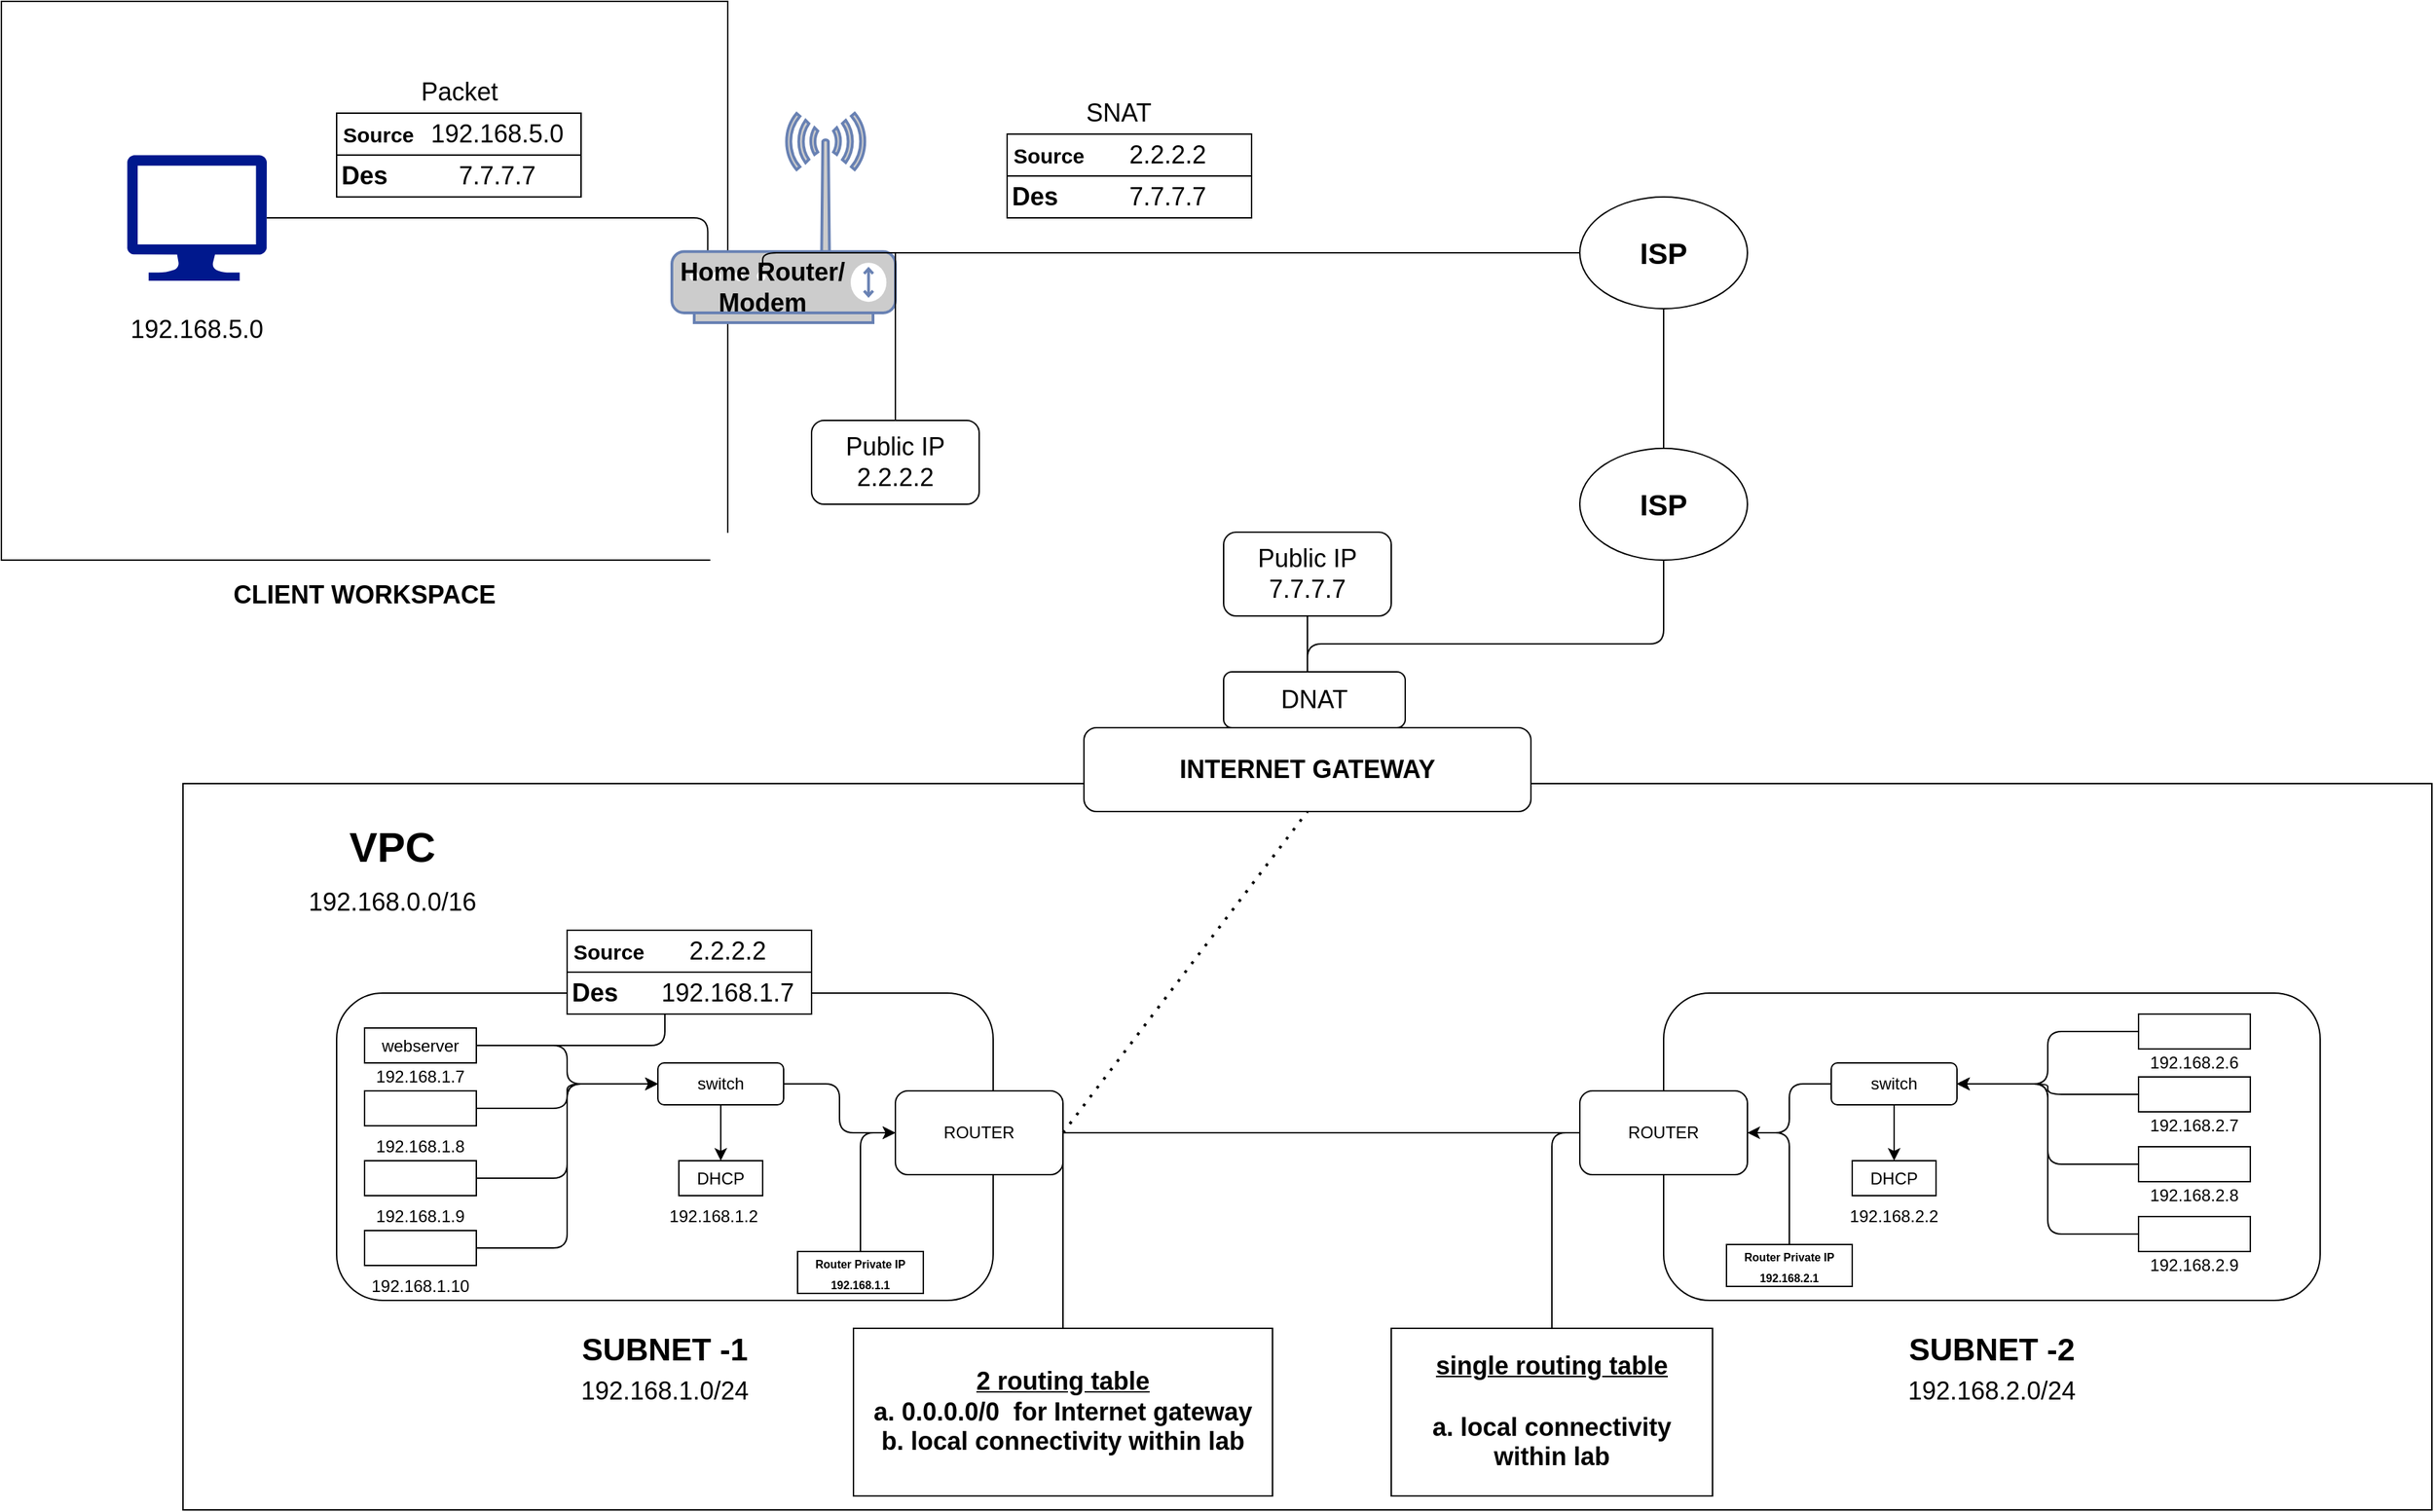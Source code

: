 <mxfile version="16.5.3" type="github">
  <diagram id="cgZuAQymzo9P9m9GtYBO" name="Page-1">
    <mxGraphModel dx="3555" dy="1905" grid="1" gridSize="10" guides="1" tooltips="1" connect="1" arrows="1" fold="1" page="1" pageScale="1" pageWidth="1920" pageHeight="1200" math="0" shadow="0">
      <root>
        <mxCell id="0" />
        <mxCell id="1" parent="0" />
        <mxCell id="nOPR-63dfSeK1-8soUbw-1" value="" style="rounded=0;whiteSpace=wrap;html=1;" parent="1" vertex="1">
          <mxGeometry x="140" y="560" width="1610" height="520" as="geometry" />
        </mxCell>
        <mxCell id="nOPR-63dfSeK1-8soUbw-2" value="" style="rounded=1;whiteSpace=wrap;html=1;" parent="1" vertex="1">
          <mxGeometry x="250" y="710" width="470" height="220" as="geometry" />
        </mxCell>
        <mxCell id="nOPR-63dfSeK1-8soUbw-4" value="" style="rounded=1;whiteSpace=wrap;html=1;" parent="1" vertex="1">
          <mxGeometry x="1200" y="710" width="470" height="220" as="geometry" />
        </mxCell>
        <mxCell id="7Ufx0hej1nbOpLO8S6u6-35" style="edgeStyle=orthogonalEdgeStyle;rounded=1;orthogonalLoop=1;jettySize=auto;html=1;exitX=1;exitY=0.5;exitDx=0;exitDy=0;entryX=0;entryY=0.5;entryDx=0;entryDy=0;fontSize=8;endArrow=none;endFill=0;" edge="1" parent="1" source="nOPR-63dfSeK1-8soUbw-5" target="nOPR-63dfSeK1-8soUbw-6">
          <mxGeometry relative="1" as="geometry" />
        </mxCell>
        <mxCell id="nOPR-63dfSeK1-8soUbw-5" value="ROUTER" style="rounded=1;whiteSpace=wrap;html=1;" parent="1" vertex="1">
          <mxGeometry x="650" y="780" width="120" height="60" as="geometry" />
        </mxCell>
        <mxCell id="7Ufx0hej1nbOpLO8S6u6-125" style="edgeStyle=orthogonalEdgeStyle;rounded=1;orthogonalLoop=1;jettySize=auto;html=1;exitX=0;exitY=0.5;exitDx=0;exitDy=0;entryX=0.5;entryY=0;entryDx=0;entryDy=0;fontSize=18;endArrow=none;endFill=0;strokeWidth=1;" edge="1" parent="1" source="nOPR-63dfSeK1-8soUbw-6" target="7Ufx0hej1nbOpLO8S6u6-124">
          <mxGeometry relative="1" as="geometry" />
        </mxCell>
        <mxCell id="nOPR-63dfSeK1-8soUbw-6" value="ROUTER" style="rounded=1;whiteSpace=wrap;html=1;" parent="1" vertex="1">
          <mxGeometry x="1140" y="780" width="120" height="60" as="geometry" />
        </mxCell>
        <mxCell id="nOPR-63dfSeK1-8soUbw-13" style="edgeStyle=orthogonalEdgeStyle;rounded=1;orthogonalLoop=1;jettySize=auto;html=1;exitX=1;exitY=0.5;exitDx=0;exitDy=0;entryX=0;entryY=0.5;entryDx=0;entryDy=0;" parent="1" source="nOPR-63dfSeK1-8soUbw-7" target="nOPR-63dfSeK1-8soUbw-5" edge="1">
          <mxGeometry relative="1" as="geometry" />
        </mxCell>
        <mxCell id="nOPR-63dfSeK1-8soUbw-16" style="edgeStyle=orthogonalEdgeStyle;rounded=0;orthogonalLoop=1;jettySize=auto;html=1;exitX=0.5;exitY=1;exitDx=0;exitDy=0;entryX=0.5;entryY=0;entryDx=0;entryDy=0;" parent="1" source="nOPR-63dfSeK1-8soUbw-7" target="nOPR-63dfSeK1-8soUbw-15" edge="1">
          <mxGeometry relative="1" as="geometry" />
        </mxCell>
        <mxCell id="nOPR-63dfSeK1-8soUbw-7" value="switch" style="rounded=1;whiteSpace=wrap;html=1;" parent="1" vertex="1">
          <mxGeometry x="480" y="760" width="90" height="30" as="geometry" />
        </mxCell>
        <mxCell id="7Ufx0hej1nbOpLO8S6u6-11" style="edgeStyle=orthogonalEdgeStyle;rounded=0;orthogonalLoop=1;jettySize=auto;html=1;exitX=0.5;exitY=1;exitDx=0;exitDy=0;" edge="1" parent="1" source="nOPR-63dfSeK1-8soUbw-8" target="7Ufx0hej1nbOpLO8S6u6-10">
          <mxGeometry relative="1" as="geometry" />
        </mxCell>
        <mxCell id="7Ufx0hej1nbOpLO8S6u6-13" style="edgeStyle=orthogonalEdgeStyle;rounded=1;orthogonalLoop=1;jettySize=auto;html=1;exitX=0;exitY=0.5;exitDx=0;exitDy=0;" edge="1" parent="1" source="nOPR-63dfSeK1-8soUbw-8" target="nOPR-63dfSeK1-8soUbw-6">
          <mxGeometry relative="1" as="geometry" />
        </mxCell>
        <mxCell id="nOPR-63dfSeK1-8soUbw-8" value="switch" style="rounded=1;whiteSpace=wrap;html=1;" parent="1" vertex="1">
          <mxGeometry x="1320" y="760" width="90" height="30" as="geometry" />
        </mxCell>
        <mxCell id="nOPR-63dfSeK1-8soUbw-15" value="DHCP&lt;br&gt;" style="rounded=0;whiteSpace=wrap;html=1;" parent="1" vertex="1">
          <mxGeometry x="495" y="830" width="60" height="25" as="geometry" />
        </mxCell>
        <mxCell id="nOPR-63dfSeK1-8soUbw-24" style="edgeStyle=orthogonalEdgeStyle;rounded=1;orthogonalLoop=1;jettySize=auto;html=1;exitX=1;exitY=0.5;exitDx=0;exitDy=0;entryX=0;entryY=0.5;entryDx=0;entryDy=0;" parent="1" source="nOPR-63dfSeK1-8soUbw-20" target="nOPR-63dfSeK1-8soUbw-7" edge="1">
          <mxGeometry relative="1" as="geometry" />
        </mxCell>
        <mxCell id="nOPR-63dfSeK1-8soUbw-20" value="webserver" style="rounded=0;whiteSpace=wrap;html=1;" parent="1" vertex="1">
          <mxGeometry x="270" y="735" width="80" height="25" as="geometry" />
        </mxCell>
        <mxCell id="nOPR-63dfSeK1-8soUbw-25" style="edgeStyle=orthogonalEdgeStyle;rounded=1;orthogonalLoop=1;jettySize=auto;html=1;exitX=1;exitY=0.5;exitDx=0;exitDy=0;" parent="1" source="nOPR-63dfSeK1-8soUbw-21" target="nOPR-63dfSeK1-8soUbw-7" edge="1">
          <mxGeometry relative="1" as="geometry" />
        </mxCell>
        <mxCell id="nOPR-63dfSeK1-8soUbw-21" value="" style="rounded=0;whiteSpace=wrap;html=1;" parent="1" vertex="1">
          <mxGeometry x="270" y="780" width="80" height="25" as="geometry" />
        </mxCell>
        <mxCell id="nOPR-63dfSeK1-8soUbw-26" style="edgeStyle=orthogonalEdgeStyle;rounded=1;orthogonalLoop=1;jettySize=auto;html=1;entryX=0;entryY=0.5;entryDx=0;entryDy=0;" parent="1" source="nOPR-63dfSeK1-8soUbw-22" target="nOPR-63dfSeK1-8soUbw-7" edge="1">
          <mxGeometry relative="1" as="geometry" />
        </mxCell>
        <mxCell id="nOPR-63dfSeK1-8soUbw-22" value="" style="rounded=0;whiteSpace=wrap;html=1;" parent="1" vertex="1">
          <mxGeometry x="270" y="830" width="80" height="25" as="geometry" />
        </mxCell>
        <mxCell id="nOPR-63dfSeK1-8soUbw-27" style="edgeStyle=orthogonalEdgeStyle;rounded=1;orthogonalLoop=1;jettySize=auto;html=1;exitX=1;exitY=0.5;exitDx=0;exitDy=0;entryX=0;entryY=0.5;entryDx=0;entryDy=0;endArrow=none;endFill=0;" parent="1" source="nOPR-63dfSeK1-8soUbw-23" target="nOPR-63dfSeK1-8soUbw-7" edge="1">
          <mxGeometry relative="1" as="geometry" />
        </mxCell>
        <mxCell id="nOPR-63dfSeK1-8soUbw-23" value="" style="rounded=0;whiteSpace=wrap;html=1;" parent="1" vertex="1">
          <mxGeometry x="270" y="880" width="80" height="25" as="geometry" />
        </mxCell>
        <mxCell id="7Ufx0hej1nbOpLO8S6u6-5" style="edgeStyle=orthogonalEdgeStyle;rounded=1;orthogonalLoop=1;jettySize=auto;html=1;exitX=0;exitY=0.5;exitDx=0;exitDy=0;entryX=1;entryY=0.5;entryDx=0;entryDy=0;" edge="1" parent="1" source="7Ufx0hej1nbOpLO8S6u6-1" target="nOPR-63dfSeK1-8soUbw-8">
          <mxGeometry relative="1" as="geometry" />
        </mxCell>
        <mxCell id="7Ufx0hej1nbOpLO8S6u6-1" value="" style="rounded=0;whiteSpace=wrap;html=1;" vertex="1" parent="1">
          <mxGeometry x="1540" y="725" width="80" height="25" as="geometry" />
        </mxCell>
        <mxCell id="7Ufx0hej1nbOpLO8S6u6-6" style="edgeStyle=orthogonalEdgeStyle;rounded=1;orthogonalLoop=1;jettySize=auto;html=1;exitX=0;exitY=0.5;exitDx=0;exitDy=0;entryX=1;entryY=0.5;entryDx=0;entryDy=0;" edge="1" parent="1" source="7Ufx0hej1nbOpLO8S6u6-2" target="nOPR-63dfSeK1-8soUbw-8">
          <mxGeometry relative="1" as="geometry" />
        </mxCell>
        <mxCell id="7Ufx0hej1nbOpLO8S6u6-2" value="" style="rounded=0;whiteSpace=wrap;html=1;" vertex="1" parent="1">
          <mxGeometry x="1540" y="770" width="80" height="25" as="geometry" />
        </mxCell>
        <mxCell id="7Ufx0hej1nbOpLO8S6u6-8" style="edgeStyle=orthogonalEdgeStyle;rounded=1;orthogonalLoop=1;jettySize=auto;html=1;exitX=0;exitY=0.5;exitDx=0;exitDy=0;entryX=1;entryY=0.5;entryDx=0;entryDy=0;" edge="1" parent="1" source="7Ufx0hej1nbOpLO8S6u6-3" target="nOPR-63dfSeK1-8soUbw-8">
          <mxGeometry relative="1" as="geometry" />
        </mxCell>
        <mxCell id="7Ufx0hej1nbOpLO8S6u6-3" value="" style="rounded=0;whiteSpace=wrap;html=1;" vertex="1" parent="1">
          <mxGeometry x="1540" y="820" width="80" height="25" as="geometry" />
        </mxCell>
        <mxCell id="7Ufx0hej1nbOpLO8S6u6-9" style="edgeStyle=orthogonalEdgeStyle;rounded=1;orthogonalLoop=1;jettySize=auto;html=1;exitX=0;exitY=0.5;exitDx=0;exitDy=0;entryX=1;entryY=0.5;entryDx=0;entryDy=0;" edge="1" parent="1" source="7Ufx0hej1nbOpLO8S6u6-4" target="nOPR-63dfSeK1-8soUbw-8">
          <mxGeometry relative="1" as="geometry" />
        </mxCell>
        <mxCell id="7Ufx0hej1nbOpLO8S6u6-4" value="" style="rounded=0;whiteSpace=wrap;html=1;" vertex="1" parent="1">
          <mxGeometry x="1540" y="870" width="80" height="25" as="geometry" />
        </mxCell>
        <mxCell id="7Ufx0hej1nbOpLO8S6u6-10" value="DHCP&lt;br&gt;" style="rounded=0;whiteSpace=wrap;html=1;" vertex="1" parent="1">
          <mxGeometry x="1335" y="830" width="60" height="25" as="geometry" />
        </mxCell>
        <mxCell id="7Ufx0hej1nbOpLO8S6u6-14" value="192.168.1.7" style="text;html=1;strokeColor=none;fillColor=none;align=center;verticalAlign=middle;whiteSpace=wrap;rounded=0;" vertex="1" parent="1">
          <mxGeometry x="280" y="770" width="60" as="geometry" />
        </mxCell>
        <mxCell id="7Ufx0hej1nbOpLO8S6u6-15" value="192.168.1.8" style="text;html=1;strokeColor=none;fillColor=none;align=center;verticalAlign=middle;whiteSpace=wrap;rounded=0;" vertex="1" parent="1">
          <mxGeometry x="280" y="820" width="60" as="geometry" />
        </mxCell>
        <mxCell id="7Ufx0hej1nbOpLO8S6u6-16" value="192.168.1.9" style="text;html=1;strokeColor=none;fillColor=none;align=center;verticalAlign=middle;whiteSpace=wrap;rounded=0;" vertex="1" parent="1">
          <mxGeometry x="280" y="870" width="60" as="geometry" />
        </mxCell>
        <mxCell id="7Ufx0hej1nbOpLO8S6u6-17" value="192.168.1.10" style="text;html=1;strokeColor=none;fillColor=none;align=center;verticalAlign=middle;whiteSpace=wrap;rounded=0;" vertex="1" parent="1">
          <mxGeometry x="280" y="920" width="60" as="geometry" />
        </mxCell>
        <mxCell id="7Ufx0hej1nbOpLO8S6u6-18" value="192.168.1.2" style="text;html=1;strokeColor=none;fillColor=none;align=center;verticalAlign=middle;whiteSpace=wrap;rounded=0;" vertex="1" parent="1">
          <mxGeometry x="490" y="870" width="60" as="geometry" />
        </mxCell>
        <mxCell id="7Ufx0hej1nbOpLO8S6u6-24" style="edgeStyle=orthogonalEdgeStyle;rounded=1;orthogonalLoop=1;jettySize=auto;html=1;exitX=0.5;exitY=0;exitDx=0;exitDy=0;entryX=0;entryY=0.5;entryDx=0;entryDy=0;fontSize=8;" edge="1" parent="1" source="7Ufx0hej1nbOpLO8S6u6-23" target="nOPR-63dfSeK1-8soUbw-5">
          <mxGeometry relative="1" as="geometry" />
        </mxCell>
        <mxCell id="7Ufx0hej1nbOpLO8S6u6-23" value="&lt;font style=&quot;font-size: 8px&quot;&gt;&lt;b&gt;Router Private IP&lt;br&gt;192.168.1.1&lt;/b&gt;&lt;/font&gt;" style="rounded=0;whiteSpace=wrap;html=1;" vertex="1" parent="1">
          <mxGeometry x="580" y="895" width="90" height="30" as="geometry" />
        </mxCell>
        <mxCell id="7Ufx0hej1nbOpLO8S6u6-27" value="192.168.2.6" style="text;html=1;strokeColor=none;fillColor=none;align=center;verticalAlign=middle;whiteSpace=wrap;rounded=0;" vertex="1" parent="1">
          <mxGeometry x="1550" y="760" width="60" as="geometry" />
        </mxCell>
        <mxCell id="7Ufx0hej1nbOpLO8S6u6-28" value="192.168.2.7" style="text;html=1;strokeColor=none;fillColor=none;align=center;verticalAlign=middle;whiteSpace=wrap;rounded=0;" vertex="1" parent="1">
          <mxGeometry x="1550" y="805" width="60" as="geometry" />
        </mxCell>
        <mxCell id="7Ufx0hej1nbOpLO8S6u6-29" value="192.168.2.8" style="text;html=1;strokeColor=none;fillColor=none;align=center;verticalAlign=middle;whiteSpace=wrap;rounded=0;" vertex="1" parent="1">
          <mxGeometry x="1550" y="855" width="60" as="geometry" />
        </mxCell>
        <mxCell id="7Ufx0hej1nbOpLO8S6u6-30" value="192.168.2.9" style="text;html=1;strokeColor=none;fillColor=none;align=center;verticalAlign=middle;whiteSpace=wrap;rounded=0;" vertex="1" parent="1">
          <mxGeometry x="1550" y="905" width="60" as="geometry" />
        </mxCell>
        <mxCell id="7Ufx0hej1nbOpLO8S6u6-31" value="192.168.2.2" style="text;html=1;strokeColor=none;fillColor=none;align=center;verticalAlign=middle;whiteSpace=wrap;rounded=0;" vertex="1" parent="1">
          <mxGeometry x="1335" y="870" width="60" as="geometry" />
        </mxCell>
        <mxCell id="7Ufx0hej1nbOpLO8S6u6-34" style="edgeStyle=orthogonalEdgeStyle;rounded=1;orthogonalLoop=1;jettySize=auto;html=1;exitX=0.5;exitY=0;exitDx=0;exitDy=0;entryX=1;entryY=0.5;entryDx=0;entryDy=0;fontSize=8;endArrow=none;endFill=0;" edge="1" parent="1" source="7Ufx0hej1nbOpLO8S6u6-32" target="nOPR-63dfSeK1-8soUbw-6">
          <mxGeometry relative="1" as="geometry" />
        </mxCell>
        <mxCell id="7Ufx0hej1nbOpLO8S6u6-32" value="&lt;font style=&quot;font-size: 8px&quot;&gt;&lt;b&gt;Router Private IP&lt;br&gt;192.168.2.1&lt;/b&gt;&lt;/font&gt;" style="rounded=0;whiteSpace=wrap;html=1;" vertex="1" parent="1">
          <mxGeometry x="1245" y="890" width="90" height="30" as="geometry" />
        </mxCell>
        <mxCell id="7Ufx0hej1nbOpLO8S6u6-39" value="&lt;h2&gt;&lt;font style=&quot;font-size: 18px&quot;&gt;INTERNET GATEWAY&lt;/font&gt;&lt;/h2&gt;" style="rounded=1;whiteSpace=wrap;html=1;fontSize=8;" vertex="1" parent="1">
          <mxGeometry x="785" y="520" width="320" height="60" as="geometry" />
        </mxCell>
        <mxCell id="7Ufx0hej1nbOpLO8S6u6-40" value="&lt;h2&gt;SUBNET -1&lt;/h2&gt;" style="text;html=1;strokeColor=none;fillColor=none;align=center;verticalAlign=middle;whiteSpace=wrap;rounded=0;fontSize=15;" vertex="1" parent="1">
          <mxGeometry x="405" y="950" width="160" height="30" as="geometry" />
        </mxCell>
        <mxCell id="7Ufx0hej1nbOpLO8S6u6-41" value="&lt;h2&gt;SUBNET -2&lt;/h2&gt;" style="text;html=1;strokeColor=none;fillColor=none;align=center;verticalAlign=middle;whiteSpace=wrap;rounded=0;fontSize=15;" vertex="1" parent="1">
          <mxGeometry x="1355" y="950" width="160" height="30" as="geometry" />
        </mxCell>
        <mxCell id="7Ufx0hej1nbOpLO8S6u6-42" value="&lt;h1&gt;VPC&lt;/h1&gt;" style="text;html=1;strokeColor=none;fillColor=none;align=center;verticalAlign=middle;whiteSpace=wrap;rounded=0;fontSize=15;" vertex="1" parent="1">
          <mxGeometry x="260" y="590" width="60" height="30" as="geometry" />
        </mxCell>
        <mxCell id="7Ufx0hej1nbOpLO8S6u6-43" value="192.168.1.0/24" style="text;html=1;strokeColor=none;fillColor=none;align=center;verticalAlign=middle;whiteSpace=wrap;rounded=0;fontSize=18;" vertex="1" parent="1">
          <mxGeometry x="395" y="980" width="180" height="30" as="geometry" />
        </mxCell>
        <mxCell id="7Ufx0hej1nbOpLO8S6u6-44" value="192.168.2.0/24" style="text;html=1;strokeColor=none;fillColor=none;align=center;verticalAlign=middle;whiteSpace=wrap;rounded=0;fontSize=18;" vertex="1" parent="1">
          <mxGeometry x="1345" y="980" width="180" height="30" as="geometry" />
        </mxCell>
        <mxCell id="7Ufx0hej1nbOpLO8S6u6-46" value="192.168.0.0/16" style="text;html=1;strokeColor=none;fillColor=none;align=center;verticalAlign=middle;whiteSpace=wrap;rounded=0;fontSize=18;" vertex="1" parent="1">
          <mxGeometry x="200" y="630" width="180" height="30" as="geometry" />
        </mxCell>
        <mxCell id="7Ufx0hej1nbOpLO8S6u6-47" value="" style="endArrow=none;dashed=1;html=1;dashPattern=1 3;strokeWidth=2;rounded=1;fontSize=18;entryX=0.5;entryY=1;entryDx=0;entryDy=0;exitX=1;exitY=0.5;exitDx=0;exitDy=0;" edge="1" parent="1" source="nOPR-63dfSeK1-8soUbw-5" target="7Ufx0hej1nbOpLO8S6u6-39">
          <mxGeometry width="50" height="50" relative="1" as="geometry">
            <mxPoint x="990" y="740" as="sourcePoint" />
            <mxPoint x="1040" y="690" as="targetPoint" />
          </mxGeometry>
        </mxCell>
        <mxCell id="7Ufx0hej1nbOpLO8S6u6-49" style="edgeStyle=orthogonalEdgeStyle;rounded=1;orthogonalLoop=1;jettySize=auto;html=1;exitX=0.5;exitY=1;exitDx=0;exitDy=0;entryX=0.5;entryY=0;entryDx=0;entryDy=0;fontSize=18;endArrow=none;endFill=0;" edge="1" parent="1" source="7Ufx0hej1nbOpLO8S6u6-48" target="7Ufx0hej1nbOpLO8S6u6-39">
          <mxGeometry relative="1" as="geometry" />
        </mxCell>
        <mxCell id="7Ufx0hej1nbOpLO8S6u6-52" style="edgeStyle=orthogonalEdgeStyle;rounded=1;orthogonalLoop=1;jettySize=auto;html=1;exitX=0.5;exitY=0;exitDx=0;exitDy=0;entryX=0.5;entryY=1;entryDx=0;entryDy=0;fontSize=18;endArrow=none;endFill=0;" edge="1" parent="1" source="7Ufx0hej1nbOpLO8S6u6-48" target="7Ufx0hej1nbOpLO8S6u6-51">
          <mxGeometry relative="1" as="geometry">
            <Array as="points">
              <mxPoint x="1200" y="160" />
            </Array>
          </mxGeometry>
        </mxCell>
        <mxCell id="7Ufx0hej1nbOpLO8S6u6-48" value="&lt;h3&gt;ISP&lt;/h3&gt;" style="ellipse;whiteSpace=wrap;html=1;fontSize=18;" vertex="1" parent="1">
          <mxGeometry x="1140" y="320" width="120" height="80" as="geometry" />
        </mxCell>
        <mxCell id="7Ufx0hej1nbOpLO8S6u6-51" value="&lt;h3&gt;ISP&lt;/h3&gt;" style="ellipse;whiteSpace=wrap;html=1;fontSize=18;" vertex="1" parent="1">
          <mxGeometry x="1140" y="140" width="120" height="80" as="geometry" />
        </mxCell>
        <mxCell id="7Ufx0hej1nbOpLO8S6u6-54" value="" style="rounded=0;whiteSpace=wrap;html=1;fontSize=18;" vertex="1" parent="1">
          <mxGeometry x="10" width="520" height="400" as="geometry" />
        </mxCell>
        <mxCell id="7Ufx0hej1nbOpLO8S6u6-71" style="edgeStyle=orthogonalEdgeStyle;rounded=1;orthogonalLoop=1;jettySize=auto;html=1;exitX=1;exitY=0.5;exitDx=0;exitDy=0;exitPerimeter=0;entryX=0.329;entryY=0.021;entryDx=0;entryDy=0;entryPerimeter=0;fontSize=18;endArrow=none;endFill=0;" edge="1" parent="1" source="7Ufx0hej1nbOpLO8S6u6-55" target="7Ufx0hej1nbOpLO8S6u6-59">
          <mxGeometry relative="1" as="geometry" />
        </mxCell>
        <mxCell id="7Ufx0hej1nbOpLO8S6u6-55" value="" style="sketch=0;aspect=fixed;pointerEvents=1;shadow=0;dashed=0;html=1;strokeColor=none;labelPosition=center;verticalLabelPosition=bottom;verticalAlign=top;align=center;fillColor=#00188D;shape=mxgraph.azure.computer;fontSize=18;" vertex="1" parent="1">
          <mxGeometry x="100" y="110" width="100" height="90" as="geometry" />
        </mxCell>
        <mxCell id="7Ufx0hej1nbOpLO8S6u6-57" value="" style="fontColor=#0066CC;verticalAlign=top;verticalLabelPosition=bottom;labelPosition=center;align=center;html=1;outlineConnect=0;fillColor=#CCCCCC;strokeColor=#6881B3;gradientColor=none;gradientDirection=north;strokeWidth=2;shape=mxgraph.networks.wireless_modem;fontSize=18;" vertex="1" parent="1">
          <mxGeometry x="490" y="80" width="160" height="150" as="geometry" />
        </mxCell>
        <mxCell id="7Ufx0hej1nbOpLO8S6u6-60" style="edgeStyle=orthogonalEdgeStyle;rounded=1;orthogonalLoop=1;jettySize=auto;html=1;entryX=0;entryY=0.5;entryDx=0;entryDy=0;fontSize=18;endArrow=none;endFill=0;exitX=0.5;exitY=0;exitDx=0;exitDy=0;" edge="1" parent="1" source="7Ufx0hej1nbOpLO8S6u6-59" target="7Ufx0hej1nbOpLO8S6u6-51">
          <mxGeometry relative="1" as="geometry">
            <Array as="points">
              <mxPoint x="555" y="180" />
            </Array>
          </mxGeometry>
        </mxCell>
        <mxCell id="7Ufx0hej1nbOpLO8S6u6-59" value="&lt;b&gt;Home Router/&lt;br&gt;Modem&lt;/b&gt;" style="text;html=1;strokeColor=none;fillColor=none;align=center;verticalAlign=middle;whiteSpace=wrap;rounded=0;fontSize=18;" vertex="1" parent="1">
          <mxGeometry x="440" y="190" width="230" height="30" as="geometry" />
        </mxCell>
        <mxCell id="7Ufx0hej1nbOpLO8S6u6-65" style="edgeStyle=orthogonalEdgeStyle;rounded=1;orthogonalLoop=1;jettySize=auto;html=1;exitX=0.5;exitY=0;exitDx=0;exitDy=0;fontSize=18;endArrow=none;endFill=0;" edge="1" parent="1" source="7Ufx0hej1nbOpLO8S6u6-62">
          <mxGeometry relative="1" as="geometry">
            <mxPoint x="650" y="180" as="targetPoint" />
          </mxGeometry>
        </mxCell>
        <mxCell id="7Ufx0hej1nbOpLO8S6u6-62" value="Public IP&lt;br&gt;2.2.2.2" style="rounded=1;whiteSpace=wrap;html=1;fontSize=18;" vertex="1" parent="1">
          <mxGeometry x="590" y="300" width="120" height="60" as="geometry" />
        </mxCell>
        <mxCell id="7Ufx0hej1nbOpLO8S6u6-67" style="edgeStyle=orthogonalEdgeStyle;rounded=1;orthogonalLoop=1;jettySize=auto;html=1;exitX=0.5;exitY=1;exitDx=0;exitDy=0;entryX=0.5;entryY=0;entryDx=0;entryDy=0;fontSize=18;endArrow=none;endFill=0;" edge="1" parent="1" source="7Ufx0hej1nbOpLO8S6u6-66" target="7Ufx0hej1nbOpLO8S6u6-39">
          <mxGeometry relative="1" as="geometry" />
        </mxCell>
        <mxCell id="7Ufx0hej1nbOpLO8S6u6-66" value="Public IP&lt;br&gt;7.7.7.7" style="rounded=1;whiteSpace=wrap;html=1;fontSize=18;" vertex="1" parent="1">
          <mxGeometry x="885" y="380" width="120" height="60" as="geometry" />
        </mxCell>
        <mxCell id="7Ufx0hej1nbOpLO8S6u6-68" value="&lt;b&gt;CLIENT WORKSPACE&lt;/b&gt;" style="text;html=1;strokeColor=none;fillColor=none;align=center;verticalAlign=middle;whiteSpace=wrap;rounded=0;fontSize=18;" vertex="1" parent="1">
          <mxGeometry x="165" y="410" width="210" height="30" as="geometry" />
        </mxCell>
        <mxCell id="7Ufx0hej1nbOpLO8S6u6-77" value="" style="rounded=0;whiteSpace=wrap;html=1;fontSize=18;" vertex="1" parent="1">
          <mxGeometry x="250" y="80" width="175" height="60" as="geometry" />
        </mxCell>
        <mxCell id="7Ufx0hej1nbOpLO8S6u6-78" style="edgeStyle=orthogonalEdgeStyle;rounded=1;orthogonalLoop=1;jettySize=auto;html=1;exitX=0;exitY=0.5;exitDx=0;exitDy=0;entryX=1;entryY=0.5;entryDx=0;entryDy=0;fontSize=18;endArrow=none;endFill=0;" edge="1" parent="1" source="7Ufx0hej1nbOpLO8S6u6-77" target="7Ufx0hej1nbOpLO8S6u6-77">
          <mxGeometry relative="1" as="geometry">
            <Array as="points">
              <mxPoint x="330" y="110" />
              <mxPoint x="330" y="110" />
            </Array>
          </mxGeometry>
        </mxCell>
        <mxCell id="7Ufx0hej1nbOpLO8S6u6-79" value="&lt;h5&gt;Source&lt;/h5&gt;" style="text;html=1;strokeColor=none;fillColor=none;align=center;verticalAlign=middle;whiteSpace=wrap;rounded=0;fontSize=18;" vertex="1" parent="1">
          <mxGeometry x="250" y="80" width="60" height="30" as="geometry" />
        </mxCell>
        <mxCell id="7Ufx0hej1nbOpLO8S6u6-80" value="&lt;h4&gt;Des&lt;/h4&gt;" style="text;html=1;strokeColor=none;fillColor=none;align=center;verticalAlign=middle;whiteSpace=wrap;rounded=0;fontSize=18;" vertex="1" parent="1">
          <mxGeometry x="240" y="110" width="60" height="30" as="geometry" />
        </mxCell>
        <mxCell id="7Ufx0hej1nbOpLO8S6u6-81" value="192.168.5.0" style="text;html=1;strokeColor=none;fillColor=none;align=center;verticalAlign=middle;whiteSpace=wrap;rounded=0;fontSize=18;" vertex="1" parent="1">
          <mxGeometry x="335" y="80" width="60" height="30" as="geometry" />
        </mxCell>
        <mxCell id="7Ufx0hej1nbOpLO8S6u6-82" value="192.168.5.0" style="text;html=1;strokeColor=none;fillColor=none;align=center;verticalAlign=middle;whiteSpace=wrap;rounded=0;fontSize=18;" vertex="1" parent="1">
          <mxGeometry x="120" y="220" width="60" height="30" as="geometry" />
        </mxCell>
        <mxCell id="7Ufx0hej1nbOpLO8S6u6-84" value="7.7.7.7" style="text;html=1;strokeColor=none;fillColor=none;align=center;verticalAlign=middle;whiteSpace=wrap;rounded=0;fontSize=18;" vertex="1" parent="1">
          <mxGeometry x="320" y="110" width="90" height="30" as="geometry" />
        </mxCell>
        <mxCell id="7Ufx0hej1nbOpLO8S6u6-85" value="" style="rounded=0;whiteSpace=wrap;html=1;fontSize=18;" vertex="1" parent="1">
          <mxGeometry x="730" y="95" width="175" height="60" as="geometry" />
        </mxCell>
        <mxCell id="7Ufx0hej1nbOpLO8S6u6-86" style="edgeStyle=orthogonalEdgeStyle;rounded=1;orthogonalLoop=1;jettySize=auto;html=1;exitX=0;exitY=0.5;exitDx=0;exitDy=0;entryX=1;entryY=0.5;entryDx=0;entryDy=0;fontSize=18;endArrow=none;endFill=0;" edge="1" parent="1" source="7Ufx0hej1nbOpLO8S6u6-85" target="7Ufx0hej1nbOpLO8S6u6-85">
          <mxGeometry relative="1" as="geometry">
            <Array as="points">
              <mxPoint x="810" y="125" />
              <mxPoint x="810" y="125" />
            </Array>
          </mxGeometry>
        </mxCell>
        <mxCell id="7Ufx0hej1nbOpLO8S6u6-87" value="&lt;h5&gt;Source&lt;/h5&gt;" style="text;html=1;strokeColor=none;fillColor=none;align=center;verticalAlign=middle;whiteSpace=wrap;rounded=0;fontSize=18;" vertex="1" parent="1">
          <mxGeometry x="730" y="95" width="60" height="30" as="geometry" />
        </mxCell>
        <mxCell id="7Ufx0hej1nbOpLO8S6u6-88" value="&lt;h4&gt;Des&lt;/h4&gt;" style="text;html=1;strokeColor=none;fillColor=none;align=center;verticalAlign=middle;whiteSpace=wrap;rounded=0;fontSize=18;" vertex="1" parent="1">
          <mxGeometry x="720" y="125" width="60" height="30" as="geometry" />
        </mxCell>
        <mxCell id="7Ufx0hej1nbOpLO8S6u6-89" value="2.2.2.2" style="text;html=1;strokeColor=none;fillColor=none;align=center;verticalAlign=middle;whiteSpace=wrap;rounded=0;fontSize=18;" vertex="1" parent="1">
          <mxGeometry x="815" y="95" width="60" height="30" as="geometry" />
        </mxCell>
        <mxCell id="7Ufx0hej1nbOpLO8S6u6-90" value="7.7.7.7" style="text;html=1;strokeColor=none;fillColor=none;align=center;verticalAlign=middle;whiteSpace=wrap;rounded=0;fontSize=18;" vertex="1" parent="1">
          <mxGeometry x="800" y="125" width="90" height="30" as="geometry" />
        </mxCell>
        <mxCell id="7Ufx0hej1nbOpLO8S6u6-91" value="SNAT" style="text;html=1;strokeColor=none;fillColor=none;align=center;verticalAlign=middle;whiteSpace=wrap;rounded=0;fontSize=18;" vertex="1" parent="1">
          <mxGeometry x="780" y="65" width="60" height="30" as="geometry" />
        </mxCell>
        <mxCell id="7Ufx0hej1nbOpLO8S6u6-109" value="Packet" style="text;html=1;strokeColor=none;fillColor=none;align=center;verticalAlign=middle;whiteSpace=wrap;rounded=0;fontSize=18;" vertex="1" parent="1">
          <mxGeometry x="307.5" y="50" width="60" height="30" as="geometry" />
        </mxCell>
        <mxCell id="7Ufx0hej1nbOpLO8S6u6-114" value="DNAT" style="rounded=1;whiteSpace=wrap;html=1;fontSize=18;" vertex="1" parent="1">
          <mxGeometry x="885" y="480" width="130" height="40" as="geometry" />
        </mxCell>
        <mxCell id="7Ufx0hej1nbOpLO8S6u6-115" value="" style="rounded=0;whiteSpace=wrap;html=1;fontSize=18;" vertex="1" parent="1">
          <mxGeometry x="415" y="665" width="175" height="60" as="geometry" />
        </mxCell>
        <mxCell id="7Ufx0hej1nbOpLO8S6u6-116" style="edgeStyle=orthogonalEdgeStyle;rounded=1;orthogonalLoop=1;jettySize=auto;html=1;exitX=0;exitY=0.5;exitDx=0;exitDy=0;entryX=1;entryY=0.5;entryDx=0;entryDy=0;fontSize=18;endArrow=none;endFill=0;" edge="1" parent="1" source="7Ufx0hej1nbOpLO8S6u6-115" target="7Ufx0hej1nbOpLO8S6u6-115">
          <mxGeometry relative="1" as="geometry">
            <Array as="points">
              <mxPoint x="495" y="695" />
              <mxPoint x="495" y="695" />
            </Array>
          </mxGeometry>
        </mxCell>
        <mxCell id="7Ufx0hej1nbOpLO8S6u6-117" value="&lt;h5&gt;Source&lt;/h5&gt;" style="text;html=1;strokeColor=none;fillColor=none;align=center;verticalAlign=middle;whiteSpace=wrap;rounded=0;fontSize=18;" vertex="1" parent="1">
          <mxGeometry x="415" y="665" width="60" height="30" as="geometry" />
        </mxCell>
        <mxCell id="7Ufx0hej1nbOpLO8S6u6-118" value="&lt;h4&gt;Des&lt;/h4&gt;" style="text;html=1;strokeColor=none;fillColor=none;align=center;verticalAlign=middle;whiteSpace=wrap;rounded=0;fontSize=18;" vertex="1" parent="1">
          <mxGeometry x="405" y="695" width="60" height="30" as="geometry" />
        </mxCell>
        <mxCell id="7Ufx0hej1nbOpLO8S6u6-119" value="2.2.2.2" style="text;html=1;strokeColor=none;fillColor=none;align=center;verticalAlign=middle;whiteSpace=wrap;rounded=0;fontSize=18;" vertex="1" parent="1">
          <mxGeometry x="500" y="665" width="60" height="30" as="geometry" />
        </mxCell>
        <mxCell id="7Ufx0hej1nbOpLO8S6u6-121" style="edgeStyle=orthogonalEdgeStyle;rounded=1;orthogonalLoop=1;jettySize=auto;html=1;exitX=0;exitY=1;exitDx=0;exitDy=0;entryX=1;entryY=0.5;entryDx=0;entryDy=0;fontSize=18;endArrow=none;endFill=0;strokeWidth=1;" edge="1" parent="1" source="7Ufx0hej1nbOpLO8S6u6-120" target="nOPR-63dfSeK1-8soUbw-20">
          <mxGeometry relative="1" as="geometry" />
        </mxCell>
        <mxCell id="7Ufx0hej1nbOpLO8S6u6-120" value="192.168.1.7" style="text;html=1;strokeColor=none;fillColor=none;align=center;verticalAlign=middle;whiteSpace=wrap;rounded=0;fontSize=18;" vertex="1" parent="1">
          <mxGeometry x="485" y="695" width="90" height="30" as="geometry" />
        </mxCell>
        <mxCell id="7Ufx0hej1nbOpLO8S6u6-123" style="edgeStyle=orthogonalEdgeStyle;rounded=1;orthogonalLoop=1;jettySize=auto;html=1;exitX=0.5;exitY=0;exitDx=0;exitDy=0;entryX=1;entryY=0.5;entryDx=0;entryDy=0;fontSize=18;endArrow=none;endFill=0;strokeWidth=1;" edge="1" parent="1" source="7Ufx0hej1nbOpLO8S6u6-122" target="nOPR-63dfSeK1-8soUbw-5">
          <mxGeometry relative="1" as="geometry">
            <Array as="points">
              <mxPoint x="770" y="850" />
              <mxPoint x="770" y="850" />
            </Array>
          </mxGeometry>
        </mxCell>
        <mxCell id="7Ufx0hej1nbOpLO8S6u6-122" value="&lt;b&gt;&lt;u&gt;2 routing table&lt;br&gt;&lt;/u&gt;a. 0.0.0.0/0&amp;nbsp; for Internet gateway&lt;br&gt;b. local connectivity within lab&lt;/b&gt;" style="rounded=0;whiteSpace=wrap;html=1;fontSize=18;" vertex="1" parent="1">
          <mxGeometry x="620" y="950" width="300" height="120" as="geometry" />
        </mxCell>
        <mxCell id="7Ufx0hej1nbOpLO8S6u6-124" value="&lt;b&gt;&lt;u&gt;single routing table&lt;br&gt;&lt;/u&gt;&lt;br&gt;a. local connectivity within lab&lt;/b&gt;" style="rounded=0;whiteSpace=wrap;html=1;fontSize=18;" vertex="1" parent="1">
          <mxGeometry x="1005" y="950" width="230" height="120" as="geometry" />
        </mxCell>
      </root>
    </mxGraphModel>
  </diagram>
</mxfile>
